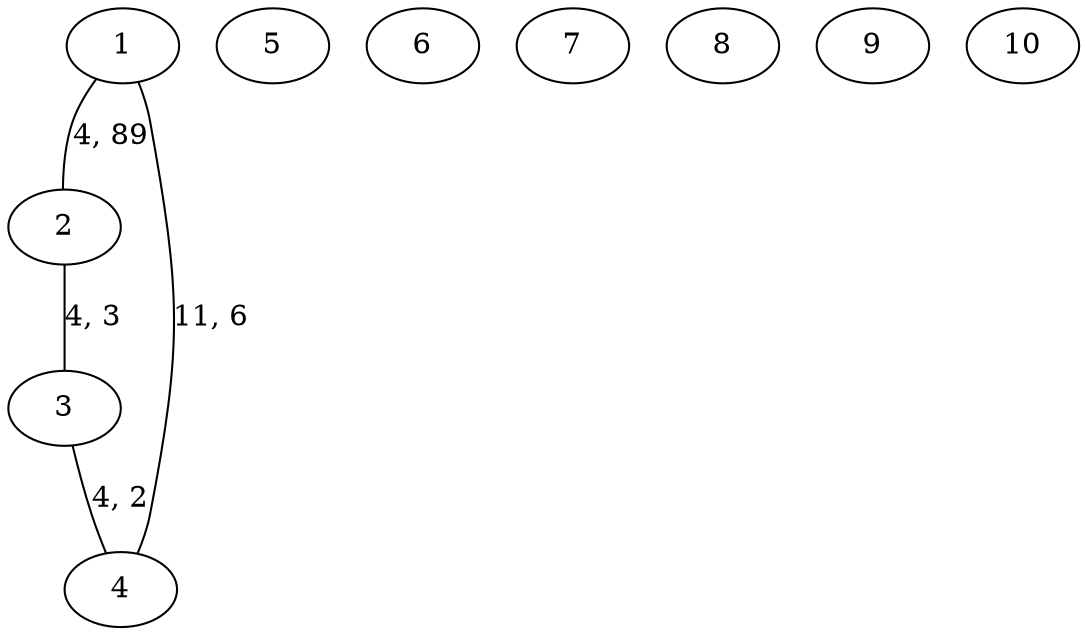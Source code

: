 // Graphe
graph {
	1 [label=1]
	2 [label=2]
	3 [label=3]
	4 [label=4]
	5 [label=5]
	6 [label=6]
	7 [label=7]
	8 [label=8]
	9 [label=9]
	10 [label=10]
	1 -- 4 [label="11, 6"]
	1 -- 2 [label="4, 89"]
	2 -- 3 [label="4, 3"]
	3 -- 4 [label="4, 2"]
}
